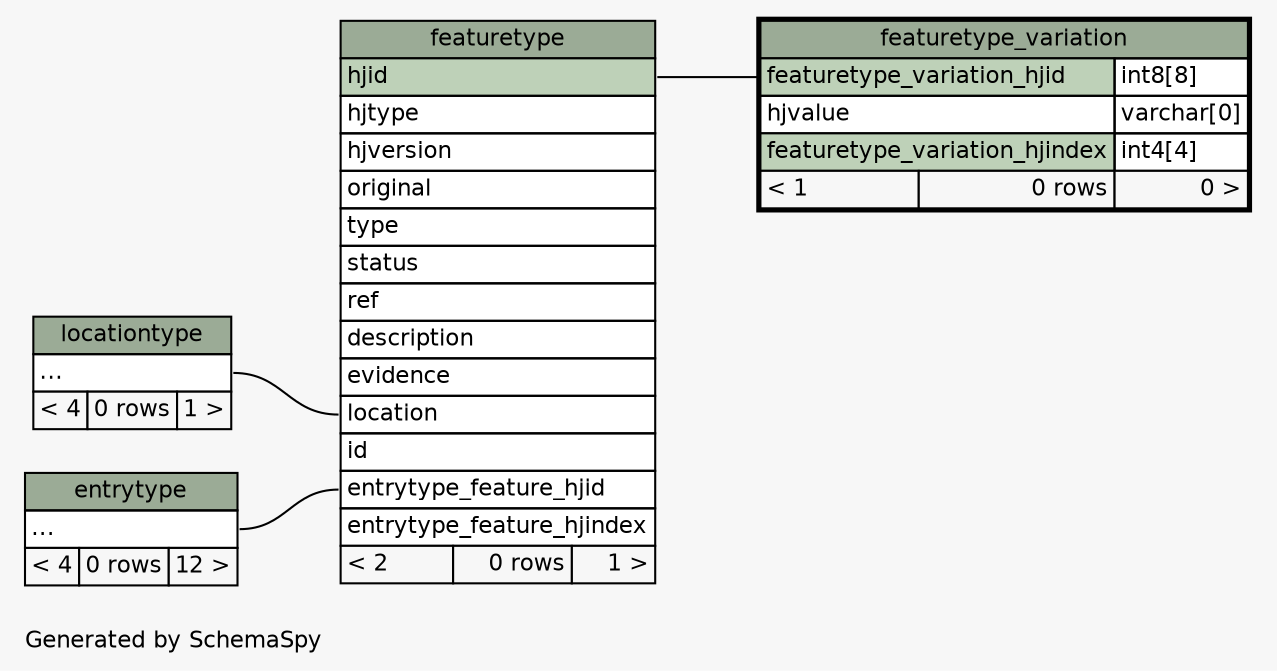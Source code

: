 // dot 2.22.2 on Windows Vista 6.0
// SchemaSpy rev 536
digraph "twoDegreesRelationshipsDiagram" {
  graph [
    rankdir="RL"
    bgcolor="#f7f7f7"
    label="\nGenerated by SchemaSpy"
    labeljust="l"
    nodesep="0.18"
    ranksep="0.46"
    fontname="Helvetica"
    fontsize="11"
  ];
  node [
    fontname="Helvetica"
    fontsize="11"
    shape="plaintext"
  ];
  edge [
    arrowsize="0.8"
  ];
  "featuretype":"entrytype_feature_hjid":w -> "entrytype":"elipses":e [arrowhead=none arrowtail=crowodot];
  "featuretype":"location":w -> "locationtype":"elipses":e [arrowhead=none arrowtail=crowodot];
  "featuretype_variation":"featuretype_variation_hjid":w -> "featuretype":"hjid":e [arrowhead=none arrowtail=crowodot];
  "entrytype" [
    label=<
    <TABLE BORDER="0" CELLBORDER="1" CELLSPACING="0" BGCOLOR="#ffffff">
      <TR><TD COLSPAN="3" BGCOLOR="#9bab96" ALIGN="CENTER">entrytype</TD></TR>
      <TR><TD PORT="elipses" COLSPAN="3" ALIGN="LEFT">...</TD></TR>
      <TR><TD ALIGN="LEFT" BGCOLOR="#f7f7f7">&lt; 4</TD><TD ALIGN="RIGHT" BGCOLOR="#f7f7f7">0 rows</TD><TD ALIGN="RIGHT" BGCOLOR="#f7f7f7">12 &gt;</TD></TR>
    </TABLE>>
    URL="entrytype.html"
    tooltip="entrytype"
  ];
  "featuretype" [
    label=<
    <TABLE BORDER="0" CELLBORDER="1" CELLSPACING="0" BGCOLOR="#ffffff">
      <TR><TD COLSPAN="3" BGCOLOR="#9bab96" ALIGN="CENTER">featuretype</TD></TR>
      <TR><TD PORT="hjid" COLSPAN="3" BGCOLOR="#bed1b8" ALIGN="LEFT">hjid</TD></TR>
      <TR><TD PORT="hjtype" COLSPAN="3" ALIGN="LEFT">hjtype</TD></TR>
      <TR><TD PORT="hjversion" COLSPAN="3" ALIGN="LEFT">hjversion</TD></TR>
      <TR><TD PORT="original" COLSPAN="3" ALIGN="LEFT">original</TD></TR>
      <TR><TD PORT="type" COLSPAN="3" ALIGN="LEFT">type</TD></TR>
      <TR><TD PORT="status" COLSPAN="3" ALIGN="LEFT">status</TD></TR>
      <TR><TD PORT="ref" COLSPAN="3" ALIGN="LEFT">ref</TD></TR>
      <TR><TD PORT="description" COLSPAN="3" ALIGN="LEFT">description</TD></TR>
      <TR><TD PORT="evidence" COLSPAN="3" ALIGN="LEFT">evidence</TD></TR>
      <TR><TD PORT="location" COLSPAN="3" ALIGN="LEFT">location</TD></TR>
      <TR><TD PORT="id" COLSPAN="3" ALIGN="LEFT">id</TD></TR>
      <TR><TD PORT="entrytype_feature_hjid" COLSPAN="3" ALIGN="LEFT">entrytype_feature_hjid</TD></TR>
      <TR><TD PORT="entrytype_feature_hjindex" COLSPAN="3" ALIGN="LEFT">entrytype_feature_hjindex</TD></TR>
      <TR><TD ALIGN="LEFT" BGCOLOR="#f7f7f7">&lt; 2</TD><TD ALIGN="RIGHT" BGCOLOR="#f7f7f7">0 rows</TD><TD ALIGN="RIGHT" BGCOLOR="#f7f7f7">1 &gt;</TD></TR>
    </TABLE>>
    URL="featuretype.html"
    tooltip="featuretype"
  ];
  "featuretype_variation" [
    label=<
    <TABLE BORDER="2" CELLBORDER="1" CELLSPACING="0" BGCOLOR="#ffffff">
      <TR><TD COLSPAN="3" BGCOLOR="#9bab96" ALIGN="CENTER">featuretype_variation</TD></TR>
      <TR><TD PORT="featuretype_variation_hjid" COLSPAN="2" BGCOLOR="#bed1b8" ALIGN="LEFT">featuretype_variation_hjid</TD><TD PORT="featuretype_variation_hjid.type" ALIGN="LEFT">int8[8]</TD></TR>
      <TR><TD PORT="hjvalue" COLSPAN="2" ALIGN="LEFT">hjvalue</TD><TD PORT="hjvalue.type" ALIGN="LEFT">varchar[0]</TD></TR>
      <TR><TD PORT="featuretype_variation_hjindex" COLSPAN="2" BGCOLOR="#bed1b8" ALIGN="LEFT">featuretype_variation_hjindex</TD><TD PORT="featuretype_variation_hjindex.type" ALIGN="LEFT">int4[4]</TD></TR>
      <TR><TD ALIGN="LEFT" BGCOLOR="#f7f7f7">&lt; 1</TD><TD ALIGN="RIGHT" BGCOLOR="#f7f7f7">0 rows</TD><TD ALIGN="RIGHT" BGCOLOR="#f7f7f7">0 &gt;</TD></TR>
    </TABLE>>
    URL="featuretype_variation.html"
    tooltip="featuretype_variation"
  ];
  "locationtype" [
    label=<
    <TABLE BORDER="0" CELLBORDER="1" CELLSPACING="0" BGCOLOR="#ffffff">
      <TR><TD COLSPAN="3" BGCOLOR="#9bab96" ALIGN="CENTER">locationtype</TD></TR>
      <TR><TD PORT="elipses" COLSPAN="3" ALIGN="LEFT">...</TD></TR>
      <TR><TD ALIGN="LEFT" BGCOLOR="#f7f7f7">&lt; 4</TD><TD ALIGN="RIGHT" BGCOLOR="#f7f7f7">0 rows</TD><TD ALIGN="RIGHT" BGCOLOR="#f7f7f7">1 &gt;</TD></TR>
    </TABLE>>
    URL="locationtype.html"
    tooltip="locationtype"
  ];
}
